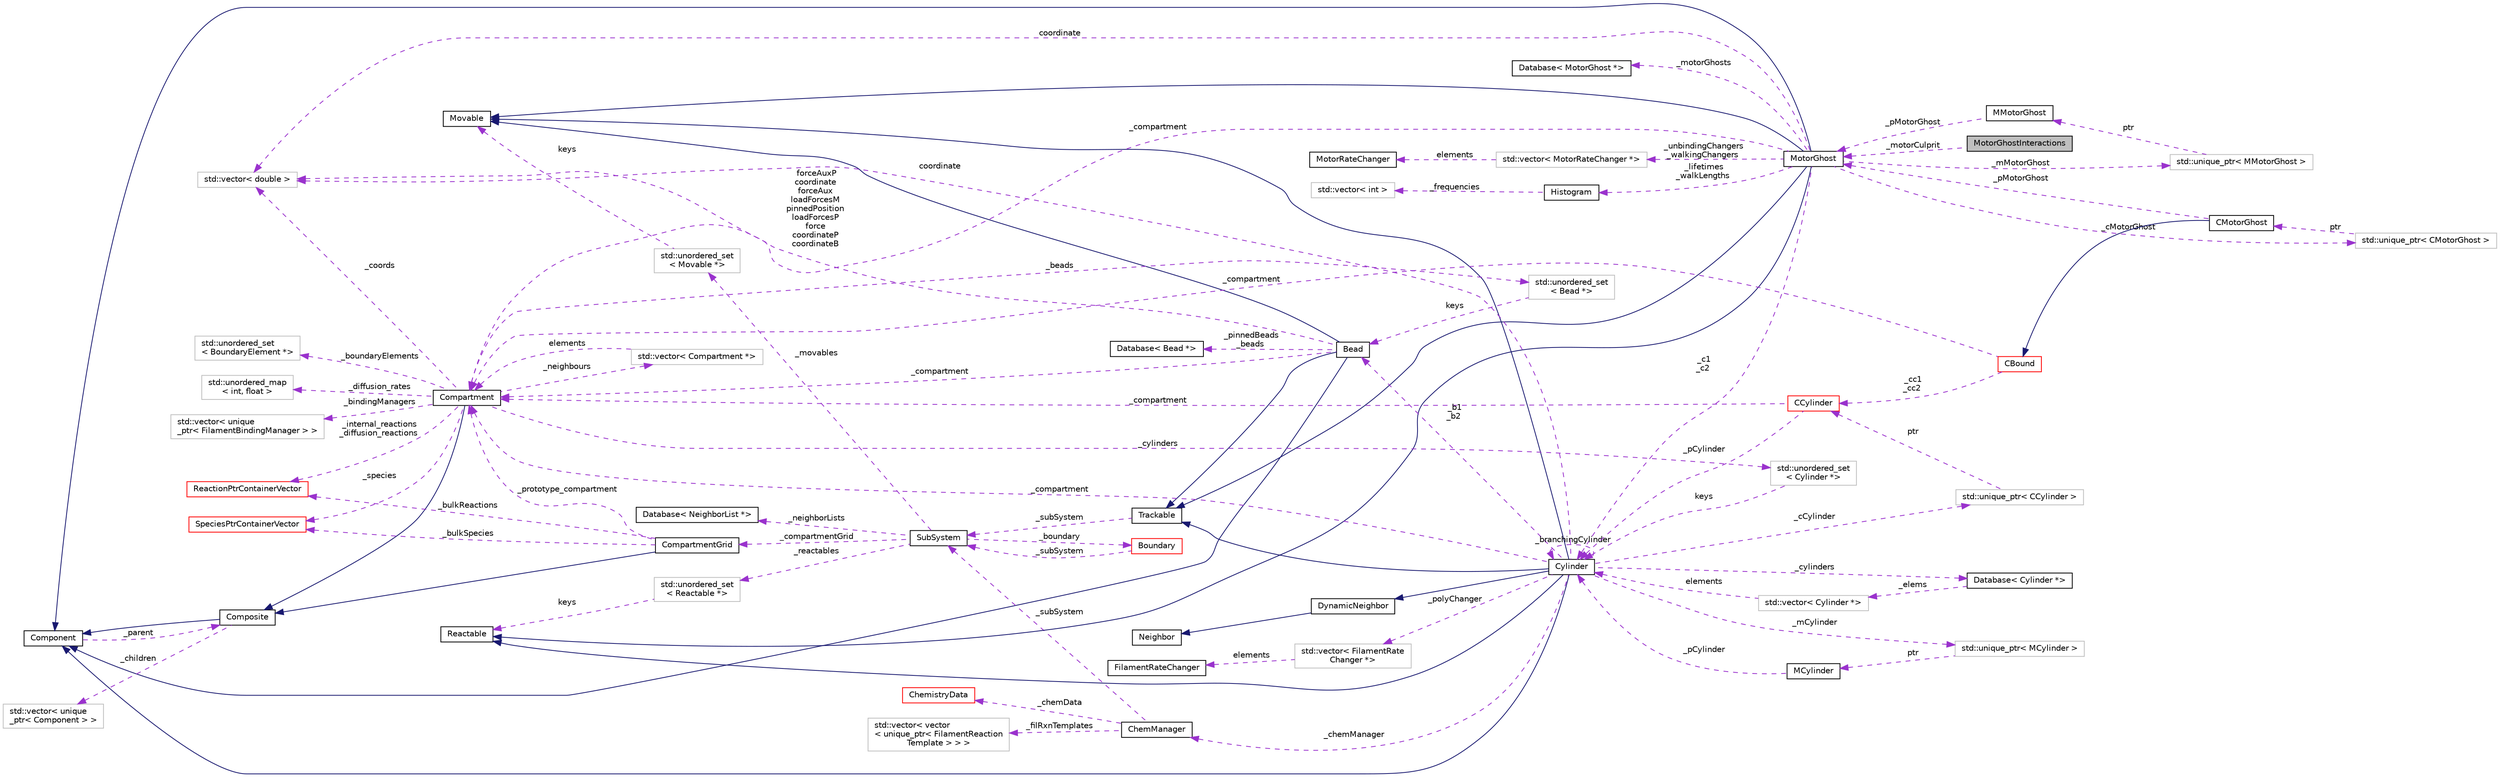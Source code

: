 digraph "MotorGhostInteractions"
{
 // INTERACTIVE_SVG=YES
  edge [fontname="Helvetica",fontsize="10",labelfontname="Helvetica",labelfontsize="10"];
  node [fontname="Helvetica",fontsize="10",shape=record];
  rankdir="LR";
  Node2 [label="MotorGhostInteractions",height=0.2,width=0.4,color="black", fillcolor="grey75", style="filled", fontcolor="black"];
  Node3 -> Node2 [dir="back",color="darkorchid3",fontsize="10",style="dashed",label=" _motorCulprit" ,fontname="Helvetica"];
  Node3 [label="MotorGhost",height=0.2,width=0.4,color="black", fillcolor="white", style="filled",URL="$classMotorGhost.html",tooltip="A container to store a MMotorGhost and CMotorGhost. "];
  Node4 -> Node3 [dir="back",color="midnightblue",fontsize="10",style="solid",fontname="Helvetica"];
  Node4 [label="Component",height=0.2,width=0.4,color="black", fillcolor="white", style="filled",URL="$classComponent.html",tooltip="The base class for the Composite pattern hieararchy. "];
  Node5 -> Node4 [dir="back",color="darkorchid3",fontsize="10",style="dashed",label=" _parent" ,fontname="Helvetica"];
  Node5 [label="Composite",height=0.2,width=0.4,color="black", fillcolor="white", style="filled",URL="$classComposite.html",tooltip="The aggregating class for the Composite pattern. "];
  Node4 -> Node5 [dir="back",color="midnightblue",fontsize="10",style="solid",fontname="Helvetica"];
  Node6 -> Node5 [dir="back",color="darkorchid3",fontsize="10",style="dashed",label=" _children" ,fontname="Helvetica"];
  Node6 [label="std::vector\< unique\l_ptr\< Component \> \>",height=0.2,width=0.4,color="grey75", fillcolor="white", style="filled"];
  Node8 -> Node3 [dir="back",color="midnightblue",fontsize="10",style="solid",fontname="Helvetica"];
  Node8 [label="Trackable",height=0.2,width=0.4,color="black", fillcolor="white", style="filled",URL="$classTrackable.html",tooltip="An abstract base class for a trackable object in the SubSystem. "];
  Node9 -> Node8 [dir="back",color="darkorchid3",fontsize="10",style="dashed",label=" _subSystem" ,fontname="Helvetica"];
  Node9 [label="SubSystem",height=0.2,width=0.4,color="black", fillcolor="white", style="filled",URL="$classSubSystem.html",tooltip="Manages all Movables and Reactables. "];
  Node10 -> Node9 [dir="back",color="darkorchid3",fontsize="10",style="dashed",label=" _movables" ,fontname="Helvetica"];
  Node10 [label="std::unordered_set\l\< Movable *\>",height=0.2,width=0.4,color="grey75", fillcolor="white", style="filled"];
  Node11 -> Node10 [dir="back",color="darkorchid3",fontsize="10",style="dashed",label=" keys" ,fontname="Helvetica"];
  Node11 [label="Movable",height=0.2,width=0.4,color="black", fillcolor="white", style="filled",URL="$classMovable.html",tooltip="An abstract base class for a movable element in the SubSystem. "];
  Node12 -> Node9 [dir="back",color="darkorchid3",fontsize="10",style="dashed",label=" _reactables" ,fontname="Helvetica"];
  Node12 [label="std::unordered_set\l\< Reactable *\>",height=0.2,width=0.4,color="grey75", fillcolor="white", style="filled"];
  Node13 -> Node12 [dir="back",color="darkorchid3",fontsize="10",style="dashed",label=" keys" ,fontname="Helvetica"];
  Node13 [label="Reactable",height=0.2,width=0.4,color="black", fillcolor="white", style="filled",URL="$classReactable.html",tooltip="An abstract base class for a reactable element in the SubSystem. "];
  Node14 -> Node9 [dir="back",color="darkorchid3",fontsize="10",style="dashed",label=" _boundary" ,fontname="Helvetica"];
  Node14 [label="Boundary",height=0.2,width=0.4,color="red", fillcolor="white", style="filled",URL="$classBoundary.html",tooltip="To store all BoundarySurfaces that are in the SubSystem. "];
  Node9 -> Node14 [dir="back",color="darkorchid3",fontsize="10",style="dashed",label=" _subSystem" ,fontname="Helvetica"];
  Node24 -> Node9 [dir="back",color="darkorchid3",fontsize="10",style="dashed",label=" _compartmentGrid" ,fontname="Helvetica"];
  Node24 [label="CompartmentGrid",height=0.2,width=0.4,color="black", fillcolor="white", style="filled",URL="$classCompartmentGrid.html",tooltip="A simple n-dimensional grid of Compartment objects. "];
  Node5 -> Node24 [dir="back",color="midnightblue",fontsize="10",style="solid",fontname="Helvetica"];
  Node25 -> Node24 [dir="back",color="darkorchid3",fontsize="10",style="dashed",label=" _prototype_compartment" ,fontname="Helvetica"];
  Node25 [label="Compartment",height=0.2,width=0.4,color="black", fillcolor="white", style="filled",URL="$classCompartment.html",tooltip="A container or holding Species and Reactions. "];
  Node5 -> Node25 [dir="back",color="midnightblue",fontsize="10",style="solid",fontname="Helvetica"];
  Node26 -> Node25 [dir="back",color="darkorchid3",fontsize="10",style="dashed",label=" _beads" ,fontname="Helvetica"];
  Node26 [label="std::unordered_set\l\< Bead *\>",height=0.2,width=0.4,color="grey75", fillcolor="white", style="filled"];
  Node27 -> Node26 [dir="back",color="darkorchid3",fontsize="10",style="dashed",label=" keys" ,fontname="Helvetica"];
  Node27 [label="Bead",height=0.2,width=0.4,color="black", fillcolor="white", style="filled",URL="$classBead.html",tooltip="Represents a single coordinate between Cylinders, and holds forces needed for mechanical equilibratio..."];
  Node4 -> Node27 [dir="back",color="midnightblue",fontsize="10",style="solid",fontname="Helvetica"];
  Node8 -> Node27 [dir="back",color="midnightblue",fontsize="10",style="solid",fontname="Helvetica"];
  Node11 -> Node27 [dir="back",color="midnightblue",fontsize="10",style="solid",fontname="Helvetica"];
  Node25 -> Node27 [dir="back",color="darkorchid3",fontsize="10",style="dashed",label=" _compartment" ,fontname="Helvetica"];
  Node28 -> Node27 [dir="back",color="darkorchid3",fontsize="10",style="dashed",label=" _pinnedBeads\n_beads" ,fontname="Helvetica"];
  Node28 [label="Database\< Bead *\>",height=0.2,width=0.4,color="black", fillcolor="white", style="filled",URL="$classDatabase.html"];
  Node23 -> Node27 [dir="back",color="darkorchid3",fontsize="10",style="dashed",label=" forceAuxP\ncoordinate\nforceAux\nloadForcesM\npinnedPosition\nloadForcesP\nforce\ncoordinateP\ncoordinateB" ,fontname="Helvetica"];
  Node23 [label="std::vector\< double \>",height=0.2,width=0.4,color="grey75", fillcolor="white", style="filled"];
  Node29 -> Node25 [dir="back",color="darkorchid3",fontsize="10",style="dashed",label=" _neighbours" ,fontname="Helvetica"];
  Node29 [label="std::vector\< Compartment *\>",height=0.2,width=0.4,color="grey75", fillcolor="white", style="filled"];
  Node25 -> Node29 [dir="back",color="darkorchid3",fontsize="10",style="dashed",label=" elements" ,fontname="Helvetica"];
  Node30 -> Node25 [dir="back",color="darkorchid3",fontsize="10",style="dashed",label=" _cylinders" ,fontname="Helvetica"];
  Node30 [label="std::unordered_set\l\< Cylinder *\>",height=0.2,width=0.4,color="grey75", fillcolor="white", style="filled"];
  Node31 -> Node30 [dir="back",color="darkorchid3",fontsize="10",style="dashed",label=" keys" ,fontname="Helvetica"];
  Node31 [label="Cylinder",height=0.2,width=0.4,color="black", fillcolor="white", style="filled",URL="$classCylinder.html",tooltip="A container to store a MCylinder and CCylinder. "];
  Node4 -> Node31 [dir="back",color="midnightblue",fontsize="10",style="solid",fontname="Helvetica"];
  Node8 -> Node31 [dir="back",color="midnightblue",fontsize="10",style="solid",fontname="Helvetica"];
  Node11 -> Node31 [dir="back",color="midnightblue",fontsize="10",style="solid",fontname="Helvetica"];
  Node13 -> Node31 [dir="back",color="midnightblue",fontsize="10",style="solid",fontname="Helvetica"];
  Node32 -> Node31 [dir="back",color="midnightblue",fontsize="10",style="solid",fontname="Helvetica"];
  Node32 [label="DynamicNeighbor",height=0.2,width=0.4,color="black", fillcolor="white", style="filled",URL="$classDynamicNeighbor.html",tooltip="An abstract base class for any element that can be added or removed from a NeighborList dynamically a..."];
  Node21 -> Node32 [dir="back",color="midnightblue",fontsize="10",style="solid",fontname="Helvetica"];
  Node21 [label="Neighbor",height=0.2,width=0.4,color="black", fillcolor="white", style="filled",URL="$classNeighbor.html",tooltip="An abstract base class for any element that can be added or removed from a NeighborList statically at..."];
  Node31 -> Node31 [dir="back",color="darkorchid3",fontsize="10",style="dashed",label=" _branchingCylinder" ,fontname="Helvetica"];
  Node33 -> Node31 [dir="back",color="darkorchid3",fontsize="10",style="dashed",label=" _polyChanger" ,fontname="Helvetica"];
  Node33 [label="std::vector\< FilamentRate\lChanger *\>",height=0.2,width=0.4,color="grey75", fillcolor="white", style="filled"];
  Node34 -> Node33 [dir="back",color="darkorchid3",fontsize="10",style="dashed",label=" elements" ,fontname="Helvetica"];
  Node34 [label="FilamentRateChanger",height=0.2,width=0.4,color="black", fillcolor="white", style="filled",URL="$classFilamentRateChanger.html",tooltip="Used to change Filament reaction rates based on forces in the network. "];
  Node35 -> Node31 [dir="back",color="darkorchid3",fontsize="10",style="dashed",label=" _cCylinder" ,fontname="Helvetica"];
  Node35 [label="std::unique_ptr\< CCylinder \>",height=0.2,width=0.4,color="grey75", fillcolor="white", style="filled"];
  Node36 -> Node35 [dir="back",color="darkorchid3",fontsize="10",style="dashed",label=" ptr" ,fontname="Helvetica"];
  Node36 [label="CCylinder",height=0.2,width=0.4,color="red", fillcolor="white", style="filled",URL="$classCCylinder.html",tooltip="Holds all CMonomers and Reactions associated with it. "];
  Node31 -> Node36 [dir="back",color="darkorchid3",fontsize="10",style="dashed",label=" _pCylinder" ,fontname="Helvetica"];
  Node25 -> Node36 [dir="back",color="darkorchid3",fontsize="10",style="dashed",label=" _compartment" ,fontname="Helvetica"];
  Node27 -> Node31 [dir="back",color="darkorchid3",fontsize="10",style="dashed",label=" _b1\n_b2" ,fontname="Helvetica"];
  Node55 -> Node31 [dir="back",color="darkorchid3",fontsize="10",style="dashed",label=" _cylinders" ,fontname="Helvetica"];
  Node55 [label="Database\< Cylinder *\>",height=0.2,width=0.4,color="black", fillcolor="white", style="filled",URL="$classDatabase.html"];
  Node56 -> Node55 [dir="back",color="darkorchid3",fontsize="10",style="dashed",label=" _elems" ,fontname="Helvetica"];
  Node56 [label="std::vector\< Cylinder *\>",height=0.2,width=0.4,color="grey75", fillcolor="white", style="filled"];
  Node31 -> Node56 [dir="back",color="darkorchid3",fontsize="10",style="dashed",label=" elements" ,fontname="Helvetica"];
  Node25 -> Node31 [dir="back",color="darkorchid3",fontsize="10",style="dashed",label=" _compartment" ,fontname="Helvetica"];
  Node57 -> Node31 [dir="back",color="darkorchid3",fontsize="10",style="dashed",label=" _chemManager" ,fontname="Helvetica"];
  Node57 [label="ChemManager",height=0.2,width=0.4,color="black", fillcolor="white", style="filled",URL="$classChemManager.html",tooltip="For initailizing chemical reactions based on a specific system. "];
  Node58 -> Node57 [dir="back",color="darkorchid3",fontsize="10",style="dashed",label=" _filRxnTemplates" ,fontname="Helvetica"];
  Node58 [label="std::vector\< vector\l\< unique_ptr\< FilamentReaction\lTemplate \> \> \>",height=0.2,width=0.4,color="grey75", fillcolor="white", style="filled"];
  Node59 -> Node57 [dir="back",color="darkorchid3",fontsize="10",style="dashed",label=" _chemData" ,fontname="Helvetica"];
  Node59 [label="ChemistryData",height=0.2,width=0.4,color="red", fillcolor="white", style="filled",URL="$structChemistryData.html",tooltip="Struct to hold Species and Reaction information. "];
  Node9 -> Node57 [dir="back",color="darkorchid3",fontsize="10",style="dashed",label=" _subSystem" ,fontname="Helvetica"];
  Node71 -> Node31 [dir="back",color="darkorchid3",fontsize="10",style="dashed",label=" _mCylinder" ,fontname="Helvetica"];
  Node71 [label="std::unique_ptr\< MCylinder \>",height=0.2,width=0.4,color="grey75", fillcolor="white", style="filled"];
  Node72 -> Node71 [dir="back",color="darkorchid3",fontsize="10",style="dashed",label=" ptr" ,fontname="Helvetica"];
  Node72 [label="MCylinder",height=0.2,width=0.4,color="black", fillcolor="white", style="filled",URL="$classMCylinder.html",tooltip="Used to hold mechanical properties of a Cylinder. "];
  Node31 -> Node72 [dir="back",color="darkorchid3",fontsize="10",style="dashed",label=" _pCylinder" ,fontname="Helvetica"];
  Node23 -> Node31 [dir="back",color="darkorchid3",fontsize="10",style="dashed",label=" coordinate" ,fontname="Helvetica"];
  Node73 -> Node25 [dir="back",color="darkorchid3",fontsize="10",style="dashed",label=" _boundaryElements" ,fontname="Helvetica"];
  Node73 [label="std::unordered_set\l\< BoundaryElement *\>",height=0.2,width=0.4,color="grey75", fillcolor="white", style="filled"];
  Node74 -> Node25 [dir="back",color="darkorchid3",fontsize="10",style="dashed",label=" _internal_reactions\n_diffusion_reactions" ,fontname="Helvetica"];
  Node74 [label="ReactionPtrContainerVector",height=0.2,width=0.4,color="red", fillcolor="white", style="filled",URL="$classReactionPtrContainerVector.html",tooltip="A concrete class implementing the ReactionPtrContainerIFace, using vector<unique_ptr<ReactionBase>> a..."];
  Node78 -> Node25 [dir="back",color="darkorchid3",fontsize="10",style="dashed",label=" _diffusion_rates" ,fontname="Helvetica"];
  Node78 [label="std::unordered_map\l\< int, float \>",height=0.2,width=0.4,color="grey75", fillcolor="white", style="filled"];
  Node23 -> Node25 [dir="back",color="darkorchid3",fontsize="10",style="dashed",label=" _coords" ,fontname="Helvetica"];
  Node79 -> Node25 [dir="back",color="darkorchid3",fontsize="10",style="dashed",label=" _bindingManagers" ,fontname="Helvetica"];
  Node79 [label="std::vector\< unique\l_ptr\< FilamentBindingManager \> \>",height=0.2,width=0.4,color="grey75", fillcolor="white", style="filled"];
  Node82 -> Node25 [dir="back",color="darkorchid3",fontsize="10",style="dashed",label=" _species" ,fontname="Helvetica"];
  Node82 [label="SpeciesPtrContainerVector",height=0.2,width=0.4,color="red", fillcolor="white", style="filled",URL="$classSpeciesPtrContainerVector.html",tooltip="A concrete class implementing the SpeciesPtrContainerIFace, using vector<unique_ptr<Species>> as the ..."];
  Node74 -> Node24 [dir="back",color="darkorchid3",fontsize="10",style="dashed",label=" _bulkReactions" ,fontname="Helvetica"];
  Node82 -> Node24 [dir="back",color="darkorchid3",fontsize="10",style="dashed",label=" _bulkSpecies" ,fontname="Helvetica"];
  Node86 -> Node9 [dir="back",color="darkorchid3",fontsize="10",style="dashed",label=" _neighborLists" ,fontname="Helvetica"];
  Node86 [label="Database\< NeighborList *\>",height=0.2,width=0.4,color="black", fillcolor="white", style="filled",URL="$classDatabase.html"];
  Node11 -> Node3 [dir="back",color="midnightblue",fontsize="10",style="solid",fontname="Helvetica"];
  Node13 -> Node3 [dir="back",color="midnightblue",fontsize="10",style="solid",fontname="Helvetica"];
  Node87 -> Node3 [dir="back",color="darkorchid3",fontsize="10",style="dashed",label=" _motorGhosts" ,fontname="Helvetica"];
  Node87 [label="Database\< MotorGhost *\>",height=0.2,width=0.4,color="black", fillcolor="white", style="filled",URL="$classDatabase.html"];
  Node31 -> Node3 [dir="back",color="darkorchid3",fontsize="10",style="dashed",label=" _c1\n_c2" ,fontname="Helvetica"];
  Node88 -> Node3 [dir="back",color="darkorchid3",fontsize="10",style="dashed",label=" _mMotorGhost" ,fontname="Helvetica"];
  Node88 [label="std::unique_ptr\< MMotorGhost \>",height=0.2,width=0.4,color="grey75", fillcolor="white", style="filled"];
  Node89 -> Node88 [dir="back",color="darkorchid3",fontsize="10",style="dashed",label=" ptr" ,fontname="Helvetica"];
  Node89 [label="MMotorGhost",height=0.2,width=0.4,color="black", fillcolor="white", style="filled",URL="$classMMotorGhost.html",tooltip="Represents a cross-link between Filaments that can move by way of chemical reactions. "];
  Node3 -> Node89 [dir="back",color="darkorchid3",fontsize="10",style="dashed",label=" _pMotorGhost" ,fontname="Helvetica"];
  Node90 -> Node3 [dir="back",color="darkorchid3",fontsize="10",style="dashed",label=" _cMotorGhost" ,fontname="Helvetica"];
  Node90 [label="std::unique_ptr\< CMotorGhost \>",height=0.2,width=0.4,color="grey75", fillcolor="white", style="filled"];
  Node91 -> Node90 [dir="back",color="darkorchid3",fontsize="10",style="dashed",label=" ptr" ,fontname="Helvetica"];
  Node91 [label="CMotorGhost",height=0.2,width=0.4,color="black", fillcolor="white", style="filled",URL="$classCMotorGhost.html",tooltip="A class to represent the chemical component of a MotorGhost. "];
  Node40 -> Node91 [dir="back",color="midnightblue",fontsize="10",style="solid",fontname="Helvetica"];
  Node40 [label="CBound",height=0.2,width=0.4,color="red", fillcolor="white", style="filled",URL="$classCBound.html",tooltip="Represents a chemical object that is bound to a Filament. "];
  Node36 -> Node40 [dir="back",color="darkorchid3",fontsize="10",style="dashed",label=" _cc1\n_cc2" ,fontname="Helvetica"];
  Node25 -> Node40 [dir="back",color="darkorchid3",fontsize="10",style="dashed",label=" _compartment" ,fontname="Helvetica"];
  Node3 -> Node91 [dir="back",color="darkorchid3",fontsize="10",style="dashed",label=" _pMotorGhost" ,fontname="Helvetica"];
  Node92 -> Node3 [dir="back",color="darkorchid3",fontsize="10",style="dashed",label=" _unbindingChangers\n_walkingChangers" ,fontname="Helvetica"];
  Node92 [label="std::vector\< MotorRateChanger *\>",height=0.2,width=0.4,color="grey75", fillcolor="white", style="filled"];
  Node93 -> Node92 [dir="back",color="darkorchid3",fontsize="10",style="dashed",label=" elements" ,fontname="Helvetica"];
  Node93 [label="MotorRateChanger",height=0.2,width=0.4,color="black", fillcolor="white", style="filled",URL="$classMotorRateChanger.html",tooltip="Used to change MotorGhost reaction rates based on forces in the network. "];
  Node94 -> Node3 [dir="back",color="darkorchid3",fontsize="10",style="dashed",label=" _lifetimes\n_walkLengths" ,fontname="Helvetica"];
  Node94 [label="Histogram",height=0.2,width=0.4,color="black", fillcolor="white", style="filled",URL="$classHistogram.html",tooltip="A class to hold frequency of occurences in a general set of data. "];
  Node95 -> Node94 [dir="back",color="darkorchid3",fontsize="10",style="dashed",label=" _frequencies" ,fontname="Helvetica"];
  Node95 [label="std::vector\< int \>",height=0.2,width=0.4,color="grey75", fillcolor="white", style="filled"];
  Node25 -> Node3 [dir="back",color="darkorchid3",fontsize="10",style="dashed",label=" _compartment" ,fontname="Helvetica"];
  Node23 -> Node3 [dir="back",color="darkorchid3",fontsize="10",style="dashed",label=" coordinate" ,fontname="Helvetica"];
}
